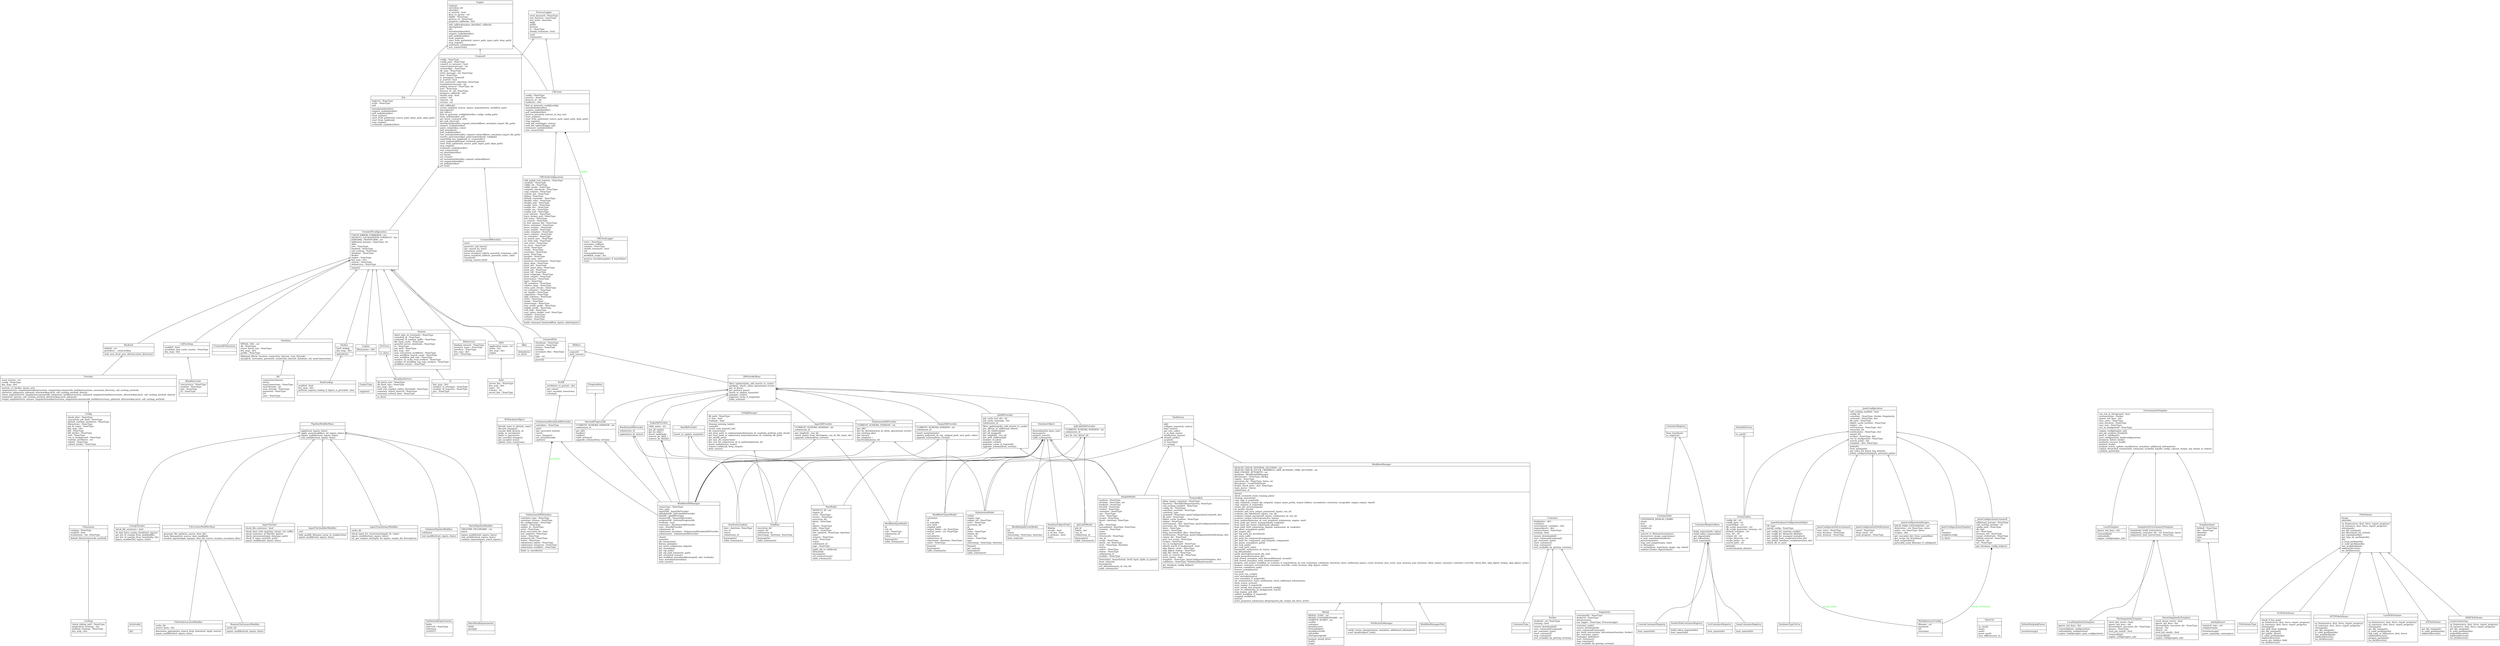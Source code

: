 digraph "classes_janis_assistant" {
charset="utf-8"
rankdir=BT
"0" [label="{AWS|application_name : str\lauths : list\lkey_map : dict\lregion\l|}", shape="record"];
"2" [label="{Akka|\l|default(cls)\lto_dict()\l}", shape="record"];
"3" [label="{Archivable|\l|id()\l}", shape="record"];
"4" [label="{Auth|access_key : NoneType\lkey_map : dict\lname : str\lscheme : str\lsecret_key : NoneType\l|}", shape="record"];
"5" [label="{Backend|default : str\lproviders : _GenericAlias\l|with_new_local_exec_dir(execution_directory)\l}", shape="record"];
"6" [label="{BatchPipelineModifier|GROUPBY_FIELDNAME : str\lbatch\l|inputs_modifier(wf, inputs, hints)\ltool_modifier(tool, inputs, hints)\lvalidate_inputs(inputs, batch_inputs)\l}", shape="record"];
"7" [label="{BatchRunRequirements|fields\lgroupby\l|}", shape="record"];
"8" [label="{BlacklistCache|concurrency : NoneType\lenabled : NoneType\lsize : NoneType\lttl : NoneType\l|}", shape="record"];
"9" [label="{CWLTool|config : NoneType\lprocess : NoneType\lprocess_id : int\ltaskmeta : dict\l|find_or_generate_config(config)\lmetadata(identifier)\loutputs_task(identifier)\lpoll_task(identifier)\lprocess_potential_out(run_id, key, out)\lstart_engine()\lstart_from_paths(wid, source_path, input_path, deps_path)\lstop_engine()\ltask_did_exit(logger, status)\ltask_did_update(logger, job)\lterminate_task(identifier)\ltest_connection()\l}", shape="record"];
"10" [label="{CWLToolConfiguration|add_ga4gh_tool_registry : NoneType\lcachedir : NoneType\lcidfile_dir : NoneType\lcidfile_prefix : NoneType\lcompute_checksum : NoneType\lcopy_outputs : NoneType\lcustom_net : NoneType\ldebug : NoneType\ldefault_container : NoneType\ldisable_color : NoneType\ldisable_pull : NoneType\lenable_color : NoneType\lenable_dev : NoneType\lenable_ext : NoneType\lenable_pull : NoneType\leval_timeout : NoneType\lforce_docker_pull : NoneType\lfull_name : NoneType\ljs_console : NoneType\ljs_hint_options_file : NoneType\lleave_container : NoneType\lleave_outputs : NoneType\lleave_tmpdir : NoneType\lmake_template : NoneType\lmove_outputs : NoneType\lno_container : NoneType\lno_match_user : NoneType\lno_read_only : NoneType\lnon_strict : NoneType\lon_error : NoneType\lorcid : NoneType\loutdir : NoneType\loverrides : NoneType\lpack : NoneType\lparallel : NoneType\lprefix_map : dict\lpreserve_environment : NoneType\lprint_deps : NoneType\lprint_dot : NoneType\lprint_input_deps : NoneType\lprint_pre : NoneType\lprint_rdf : NoneType\lprint_subgraph : NoneType\lprint_targets : NoneType\lprovenance : NoneType\lquiet : NoneType\lrdf_serializer : NoneType\lrelative_deps : NoneType\lrelax_path_checks : NoneType\lrm_container : NoneType\lrm_tmpdir : NoneType\lsingularity : NoneType\lskip_schemas : NoneType\lstrict : NoneType\ltarget : NoneType\ltimestamps : NoneType\ltmp_outdir_prefix : NoneType\ltmpdir_prefix : NoneType\ltool_help : NoneType\luser_space_docker_cmd : NoneType\lvalidate : NoneType\lverbose : NoneType\lversion : NoneType\l|build_command_line(workflow, inputs, inlineInputs)\l}", shape="record"];
"11" [label="{CWLToolLogger|error : NoneType\lmetadata_callback\loutputs : NoneType\lshould_terminate : bool\lsid\lstatusupdateregex\lworkflow_scope : list\l|process_metadataupdate_if_match(line)\lrun()\l}", shape="record"];
"12" [label="{Caching|check_sibling_md5 : NoneType\lduplication_strategy : list\lhashing_strategy : NoneType\lkey_map : dict\l|}", shape="record"];
"15" [label="{CallCaching|enabled : bool\linvalidate_bad_cache_results : NoneType\lkey_map : dict\l|}", shape="record"];
"16" [label="{Config|check_alive : NoneType\lconcurrent_job_limit : NoneType\ldefault_runtime_attributes : NoneType\lfilesystems : NoneType\ljob_id_regex : NoneType\lkey_map : dict\lkill : NoneType\lkill_docker : NoneType\lroot : NoneType\lrun_in_background : NoneType\lruntime_attributes : str\lsubmit : NoneType\lsubmit_docker : NoneType\l|}", shape="record"];
"17" [label="{ConfigManager|db_path : NoneType\lis_new : bool\lreadonly : bool\l|cleanup_missing_tasks()\lcommit()\lcreate_task_base(wf, job)\ldb_connection()\lget_from_path_or_submission(submission_id, readonly, perform_path_check)\lget_from_path_or_submission_lazy(submission_id, readonly, db_path)\lget_ids(db_path)\lget_lazy_db_connection()\lget_row_for_submission_id_or_path(submission_id)\lquery_tasks(status, name)\lremove_task(task, keep_output)\lwith_cursor()\l}", shape="record"];
"18" [label="{Container|bindpoints : dict\lcontainer\lenvironment_variables : dict\lexposedports : dict\linstancename : NoneType\lrunning : bool\l|ensure_downloaded()\lexec_command(command)\lget_container_type()\lstart_container()\lstop_container()\ltest_available_by_getting_version()\l}", shape="record"];
"20" [label="{ContainerInfo|CONTAINER_INVALID_CHARS\lchash\lhost\limage : str\lrepository\ltag\l|convert_to_filename(container)\ldeconstruct_image_name(name)\lis_host_name(potentialhost)\lparse(container)\lrepo_and_image(empty_repo)\lto_filename()\lto_string(host, repository, image, tag, chash)\lvalidate_docker_digest(chash)\l}", shape="record"];
"21" [label="{ContainerRegistry|\l|from_host(host)\lto_registry()\l}", shape="record"];
"22" [label="{ContainerRegistryBase|\l|build_request(info, token)\lbuild_token_request(info)\lget_digest(info)\lget_token(info)\lhost_name(info)\l}", shape="record"];
"23" [label="{ContainerType|\l|}", shape="record"];
"24" [label="{ContigChecker|check_file_existence : bool\l|do_bed_fasta_contig_check(tool, inputs)\lget_list_of_contigs_from_bed(bedfile)\lget_list_of_contigs_from_fastafai(fai_idx)\linputs_modifier(wf, inputs, hints)\l}", shape="record"];
"25" [label="{Cromwell|config : NoneType\lconfig_path : NoneType\lconnect_to_instance : bool\lconnectionerrorcount : int\lcromwelljar : NoneType\ldb_type : NoneType\lerror_message : str, NoneType\lhost : NoneType\lis_managing_cromwell\lis_started : bool\llast_contacted : datetime, NoneType\lmetadataerrorcount : int\lpolling_interval : NoneType, int\lport : NoneType\lprocess_id : int, NoneType\lprogress_callbacks : dict\lshould_stop : bool\lstdout : list\ltimeout : int\lversion : str\l|add_callback()\lcreate_task(wid, source, inputs, dependencies, workflow_type)\ldescription()\ldid_fail(rc)\lfind_or_generate_config(identifier, config, config_path)\lfrom_url(identifier, url)\lget_latest_cromwell_url()\lget_poll_interval()\lmetadata(identifier, expand_subworkflows, metadata_export_file_path)\loutputs_task(identifier)\lparse_output(key, value)\lpoll_metadata()\lpoll_task(identifier)\lraw_metadata(identifier, expand_subworkflows, metadata_export_file_path)\lresolve_jar(cromwelljar, janiscromwellconf, configdir)\lsomething_has_happened_to_cromwell(rc)\lstart_engine(additional_cromwell_options)\lstart_from_paths(wid, source_path, input_path, deps_path)\lstop_engine()\lterminate_task(identifier)\ltest_connection()\lurl_abort(identifier)\lurl_base()\lurl_create()\lurl_metadata(identifier, expand_subworkflows)\lurl_outputs(identifier)\lurl_poll(identifier)\lurl_test()\l}", shape="record"];
"26" [label="{CromwellConfiguration|CATCH_ERROR_COMMAND : str\lDEFAULT_LOCALIZATION_STRATEGY : list\lJOBNAME_TRANSFORM : str\ladditional_params : NoneType, str\lakka\laws : NoneType\lbackend : NoneType\lcall_caching : NoneType\ldatabase : NoneType\ldocker\lengine : NoneType\lkey_map : dict\lsystem : NoneType\lwebservice : NoneType\l|output()\l}", shape="record"];
"27" [label="{CromwellFile|checksum : NoneType\lcontents : NoneType\lformat : NoneType\llocation\lsecondary_files : NoneType\lsize\ltype : str\l|parse(d)\l}", shape="record"];
"28" [label="{CromwellFilesystem|\l|}", shape="record"];
"29" [label="{CromwellMetadata|meta\l|generate_call_times()\lget_caused_by_text()\lparse(json_meta)\lparse_standard_call(cls, parentid, stepname, call)\lparse_standard_calls(cls, parentid, name, calls)\lstandard()\lunwrap_caused_by(d)\l}", shape="record"];
"30" [label="{CustomContainerRegistry|\l|host_name(info)\l}", shape="record"];
"31" [label="{Database|MYSQL_URL : str\ldb : NoneType\linsert_batch_size : NoneType\lkey_map : dict\lprofile : NoneType\l|filebased_db(cls, location, connection_timeout, num_threads)\lmysql(cls, username, password, connection_timeout, database, url, maxConnections)\l}", shape="record"];
"32" [label="{DatabaseObject|\l|deserialize(cls, keys, row)\lkeymap(cls)\lprepare_insert()\ltable_schema(cls)\l}", shape="record"];
"33" [label="{DatabaseObjectField|dbalias\lencode : bool\lis_id_key : bool\lis_primary : bool\lname\l|}", shape="record"];
"34" [label="{DatabaseTypeToUse|\l|}", shape="record"];
"35" [label="{DateUtil|\l|as_utc(d)\lmax()\lnow()\lparse_iso(d)\lsecs_difference(a, b)\l}", shape="record"];
"36" [label="{Db|connectionTimeout\ldriver\lmaxConnections : NoneType\lnumThreads : int\lnum_threads : NoneType\lpassword : NoneType\lurl\luser : NoneType\l|}", shape="record"];
"37" [label="{DbBase|\l|commit()\lwith_cursor()\l}", shape="record"];
"38" [label="{DbProviderBase|\l|filter_updates(jobs, add_inserts_to_cache)\lget(keys, where, allow_operational_errors)\lget_id_keys()\lget_primary_keys()\linsert_or_update_many(els)\lpopulate_cache()\lpopulate_cache_if_required()\ltable_schema()\l}", shape="record"];
"39" [label="{DefaultHelpArgParser|\l|error(message)\l}", shape="record"];
"40" [label="{Docker|hash_lookup\lkey_map : dict\l|default(cls)\l}", shape="record"];
"41" [label="{Docker|dockerid : str, NoneType\lrunning : bool\l|ensure_downloaded()\lexec_command(command)\lget_container_type()\lstart_container()\lstop_container()\ltest_available_by_getting_version()\l}", shape="record"];
"42" [label="{DockerHubContainerRegistry|\l|build_token_request(info)\lhost_name(info)\l}", shape="record"];
"43" [label="{Engine|engtype\lexecution_dir\lidentifier\lis_started : bool\lkeys_to_ignore : set\llogfile : NoneType\lprocess_id : NoneType\lprogress_callbacks : dict\l|add_callback(engine_identifier, callback)\ldescription()\lid()\lmetadata(identifier)\loutputs_task(identifier)\lpoll_task(identifier)\lstart_engine()\lstart_from_paths(wid, source_path, input_path, deps_path)\lstop_engine()\lterminate_task(identifier)\ltest_connection()\l}", shape="record"];
"44" [label="{Engine|filesystems : dict\l|}", shape="record"];
"45" [label="{EngineType|\l|engines()\l}", shape="record"];
"46" [label="{EnvVariables|config_dir : str\lconfig_path : str\lcromwelljar : str\ldb_script_generator : str\ldb_script_generator_cleanup : str\ldefault_template : str\lexec_dir : str\loutput_dir : str\lrecipe_directory : str\lrecipe_paths : str\lsearch_path : str\l|default()\lresolve(include_default)\l}", shape="record"];
"47" [label="{EnvironmentTemplate|can_run_in_foreground : bool\lcontainertype : Docker\lignore_init_keys : list\lmax_cores : NoneType\lmax_duration : NoneType\lmax_ram : NoneType\lrun_in_background : NoneType\l|engine_config(engine, job)\lget_job_analysis_from(job)\lpath_is_valid(path)\lpost_configuration_hook(configuration)\lpostjanis_failure_hook()\lpostjanis_success_hook()\lprejanis_hook()\lprepare_status_update_email(status, metadata, additional_information)\lsubmit_detatched_resume(wid, command, scriptdir, logsdir, config, capture_output, log_output_to_stdout)\lvalidate_paths(obj)\l}", shape="record"];
"48" [label="{FileFinderLocatorModifier|cache_dir\lsource_hints : list\l|determine_appropriate_source_from_hints(tool, inpid, source)\linputs_modifier(tool, inputs, hints)\l}", shape="record"];
"49" [label="{FileLocatorModifierBase|\l|generate_file_path(cls, source, dest_dir)\lhash_filename(cls, source, date_modified)\llocalise_inputs(inpid, inptype, dest_dir, source, localise_secondary_files)\l}", shape="record"];
"50" [label="{FileScheme|fstype\lidentifier\l|cp_from(source, dest, force, report_progress)\lcp_to(source, dest, force, report_progress)\lexists(path)\lget_file_size(path)\lget_filescheme_for_url(url)\lget_type(identifier)\lget_type_by_prefix(prefix)\lid()\lis_local_path(prefix)\lis_valid_prefix(prefix)\llast_modified(path)\lmkdirs(directory)\lrm_dir(directory)\l}", shape="record"];
"51" [label="{FileSchemeType|\l|}", shape="record"];
"52" [label="{Filesystem|caching : NoneType\lenabled : bool\llocalization : list, NoneType\l|default_filesystem(cache_method)\l}", shape="record"];
"53" [label="{GCSFileScheme|\l|check_if_has_gcp()\lcp_from(source, dest, force, report_progress)\lcp_to(source, dest, force, report_progress)\lexists(path)\lget_blob_from_link(link)\lget_file_size(path)\lget_public_client()\lis_valid_prefix(prefix)\lmkdirs(directory)\lparse_gcs_link(gcs_link)\lrm_dir(directory)\l}", shape="record"];
"54" [label="{GcrContainerRegistry|\l|host_name(info)\l}", shape="record"];
"58" [label="{HTTPFileScheme|\l|cp_from(source, dest, force, report_progress)\lcp_to(source, dest, force, report_progress)\lexists(path)\lget_file_size(path)\lis_valid_prefix(prefix)\llast_modified(path)\lmkdirs(directory)\lrm_dir(directory)\l}", shape="record"];
"59" [label="{HashLookup|enabled : bool\lkey_map : dict\lperform_registry_lookup_if_digest_is_provided : bool\l|}", shape="record"];
"60" [label="{HashableEnum|\l|to_yaml()\l}", shape="record"];
"61" [label="{InitArgParser|required_args : set\ltemplatename\l|error(message)\lparse_args(args, namespace)\l}", shape="record"];
"62" [label="{InputChecker|check_file_existence : bool\l|check_base_with_type(inp, intype, val, suffix)\lcheck_existence_of_files(wf, inputs)\lcheck_extensions(inpid, datatype, path)\lcheck_if_input_exists(fs, path)\linputs_modifier(wf, inputs, hints)\l}", shape="record"];
"63" [label="{InputDbProvider|CURRENT_SCHEMA_VERSION : int\lsubmission_id\l|get_single(id_, run_id)\linsert_inputs_from_dict(inputs, run_id, file_input_ids)\lupgrade_schema(from_version)\l}", shape="record"];
"64" [label="{InputFileQualifierModifier|cwd\l|fully_qualify_filename_array_or_single(value)\linputs_modifier(wf, inputs, hints)\l}", shape="record"];
"65" [label="{InputTransformerModifier|cache_dir\l|check_input_for_correctness(inpid, dt, value)\linputs_modifier(tool, inputs, hints)\ltry_get_outputs_for(inpid, wf, inputs, output_dir, description)\l}", shape="record"];
"66" [label="{InternalProgressDb|CURRENT_SCHEMA_VERSION : int\lsubmission_id\l|get_all()\lhas(key)\lset(key)\ltable_schema()\lupgrade_schema(from_version)\l}", shape="record"];
"67" [label="{Io|key_map : dict\lnumber_of_attempts : NoneType\lnumber_of_requests : NoneType\lper : NoneType\l|}", shape="record"];
"68" [label="{JanisConfiguration|call_caching_enabled : bool\lconfig_dir\lcontainer : NoneType, Docker, Singularity\lcromwell : NoneType, dict\ldb_path : NoneType\ldigest_cache_location : NoneType\lengine : str\lenvironment : NoneType, dict\lexecution_dir\lnotifications : NoneType, dict\loutput_dir\lrecipes : NoneType, dict\lrun_in_background : NoneType\lsearch_paths : list\ltemplate : dict, NoneType\l|default()\lfrom_path(path)\lget_value_for_key(d, key, default)\linitial_configuration(path, potential_paths)\l}", shape="record"];
"69" [label="{JanisConfigurationCromwell|additional_params : NoneType\lcall_caching_method : str\lconfig_path : NoneType\ldb_type\ljar : NoneType\lmemory_mb : NoneType\lmysql_credentials : NoneType\lpolling_interval : NoneType\ltimeout : int\lurl : NoneType\l|get_database_config_helper()\l}", shape="record"];
"70" [label="{JanisConfigurationEnvironment|max_cores : NoneType\lmax_duration : NoneType\lmax_memory : NoneType\l|}", shape="record"];
"71" [label="{JanisConfigurationNotifications|email : NoneType\lfrom_email : str\lmail_program : NoneType\l|}", shape="record"];
"72" [label="{JanisConfigurationRecipes|VALID_YAML_EXTENSIONS : set\ldirectories : str, NoneType, bytes\lpaths : str, NoneType, bytes\lrecipes : dict\l|get_cascaded_dict_from_yamls(files)\lget_recipe_for_keys(keys)\lload_recipes(force)\lparseable_yaml_filename_if_valid(path)\l}", shape="record"];
"73" [label="{JanisConfigurationTemplate|id\ltemplate\ltemplateconfig\l|to_dict()\l}", shape="record"];
"74" [label="{JanisDatabaseConfigurationHelper|db_type\lmysql_config : NoneType\l|get_config_for_existing_config()\lget_config_for_filebased_db(path)\lget_config_for_managed_mysql(url)\lget_config_from_script(execution_dir)\lrun_delete_database_script(execution_dir)\lwhich_db_to_use()\l}", shape="record"];
"75" [label="{JobDbProvider|job_cache_last_idx : int\ljob_cache_warnings : list\lsubmission_id\l|filter_updates(jobs, add_inserts_to_cache)\lget_all(run_id, additional_where)\lget_all_children(jids)\lget_all_mapped()\lget_single(id_, run_id)\lget_with_children(jid)\lnumber_of_jobs()\lpopulate_cache()\lpopulate_cache_if_required()\lupgrade_schema(from_version)\l}", shape="record"];
"76" [label="{JobLabelDbProvider|CURRENT_SCHEMA_VERSION : int\lsubmission_id\l|get_by_run_id(run_id)\l}", shape="record"];
"77" [label="{JobLabelModel|job_id\llabels : list\lrun_id\lsubmission_id\l|keymap(cls)\ltable_schema(cls)\l}", shape="record"];
"78" [label="{KVDatabaseObject|\l|decode_rows_to_dict(cls, rows)\ldiscard_changes()\lencode_field_dict(cls, d)\lfields_to_encode(cls)\lfields_to_ignore(cls)\lget_encoded_changes()\lget_encoded_rows()\lupdate_from_rows(rows)\l}", shape="record"];
"79" [label="{KvDB|attributes_to_persist : dict\l|get_rows()\lsave_encoded_rows(rows)\lschema()\l}", shape="record"];
"80" [label="{LocalFileScheme|\l|cp_from(source, dest, force, report_progress)\lcp_to(source, dest, force, report_progress)\lexists(path)\lget_file_size(path)\lis_valid_prefix(prefix)\llink_copy_or_fail(source, dest, force)\lmkdirs(directory)\lprepare_path(path)\lrm_dir(directory)\l}", shape="record"];
"81" [label="{LocalSingularityTemplate|ignore_init_keys : list\l|cromwell(janis_configuration)\lcwltool(janis_configuration)\lengine_config(engine, janis_configuration)\l}", shape="record"];
"82" [label="{LocalTemplate|ignore_init_keys : list\l|cromwell(job)\lcwltool(job)\lengine_config(engine, job)\l}", shape="record"];
"83" [label="{MetadataService|db_batch_size : NoneType\ldb_flush_rate : NoneType\lkey_map : dict\lread_row_number_safety_threshold : NoneType\lsummary_refesh_interval : NoneType\lsummary_refresh_limit : NoneType\l|to_dict()\l}", shape="record"];
"84" [label="{MySql|MYSQL_CONF : str\lMYSQL_CONTAINERNAME : str\lSTARTUP_SCRIPT : str\lconfdir\lcontainer\ldatadirectory\lforwardedport\lmysqldoverride\lsqlconfdir\lstartupscriptsdir\l|prepare_mysql_dirs()\lstart()\lstop()\l}", shape="record"];
"85" [label="{MySqlInstanceConfig|dbname : str\lpassword\lurl\lusername\l|}", shape="record"];
"87" [label="{NotificationManager|\l|notify_status_change(status, metadata, additional_information)\lsend_email(subject, body)\l}", shape="record"];
"89" [label="{OutputDbProvider|CURRENT_SCHEMA_VERSION : int\lsubmission_id\l|insert_many(outputs)\lupdate_paths(run_id, tag, original_path, new_path, value)\lupgrade_schema(from_version)\l}", shape="record"];
"90" [label="{PbsSingularityTemplate|catch_pbs_errors : bool\lignore_init_keys : list\lintermediate_execution_dir : NoneType\lqueues : NoneType\lsend_job_emails : bool\l|cromwell(job)\lengine_config(engine, job)\l}", shape="record"];
"91" [label="{PipelineModifierBase|\l|apply(tool, inputs, hints)\lapply_many(modifiers, wf, inputs, hints)\linputs_modifier(tool, inputs, hints)\ltool_modifier(tool, inputs, hints)\l}", shape="record"];
"92" [label="{PreparedJob|allow_empty_container : NoneType\lbatchrun : BatchRunRequirements, NoneType\lcall_caching_enabled : NoneType\lconfig_dir : NoneType\lcontainer_override : NoneType\lcontainer_type\lcromwell : NoneType, JanisConfigurationCromwell, dict\ldb_path : NoneType\ldigest_cache_location : NoneType\lengine : NoneType\lenvironment : dict, NoneType, JanisConfigurationEnvironment\lexecution_dir : NoneType\lhints : NoneType\linputs : NoneType\lkeep_intermediate_files : NoneType\lnotifications : NoneType, JanisConfigurationNotifications, dict\loutput_dir : NoneType\lpost_run_script : NoneType\lrecipes : NoneType\lrun_in_background : NoneType\lshould_watch_if_background : bool\lskip_digest_cache : NoneType\lskip_digest_lookup : NoneType\lskip_file_check : NoneType\lstore_in_central_db : NoneType\lstrict_inputs : bool\ltemplate : NoneType, JanisConfigurationTemplate, dict\lvalidation : NoneType, ValidationRequirements\l|get_database_config_helper()\linstance()\l}", shape="record"];
"93" [label="{ProcessLogger|error_keyword : NoneType\lexit_function : NoneType\llast_write : datetime\llogfp\lprefix\lprocess\lrc : NoneType\lshould_terminate : bool\l|run()\lterminate()\l}", shape="record"];
"94" [label="{ProgressKeys|\l|}", shape="record"];
"95" [label="{Provider|actor_factory : str\lconfig : NoneType\lkey_map : dict\l|aws(cls, s3_bucket, queue_arn)\lsingularity(cls, singularityloadinstructions, singularitycontainerdir, buildinstructions, execution_directory, call_caching_method)\lslurm(cls, jobqueues, jobemail, afternotokaycatch, call_caching_method, sbatch)\lslurm_singularity(cls, singularitycontainerdir, jobqueues, buildinstructions, jobemail, singularityloadinstructions, afternotokaycatch, call_caching_method, sbatch)\ltorque(cls, queues, call_caching_method, afternotokaycatch, jobemail)\ltorque_singularity(cls, queues, singularityloadinstructions, singularitycontainerdir, buildinstructions, jobemail, afternotokaycatch, call_caching_method)\l}", shape="record"];
"96" [label="{QuayContainerRegistry|\l|host_name(info)\l}", shape="record"];
"97" [label="{RemoteFileLocatorModifier|cache_dir\l|inputs_modifier(tool, inputs, hints)\l}", shape="record"];
"98" [label="{RunDbProvider|\l|insert_or_update_many(els)\l}", shape="record"];
"99" [label="{RunJobModel|analysis : NoneType\lattempt : NoneType, int\lbackend : NoneType\lbatchid : NoneType\lcached : NoneType\lcontainer : NoneType\lcpu : NoneType\lerror : NoneType\levents : NoneType\lfinish : datetime, NoneType\lid_\ljobs : NoneType\llastupdated : datetime, NoneType\lmemory : NoneType\lname\lparent\lreturncode : NoneType\lrun_id\lscript : NoneType\lshard : int, NoneType\lstart : NoneType, datetime\lstatus\lstderr : NoneType\lstdout : NoneType\lsubmission_id\lworkdir : NoneType\l|format(pre, monochrome, brief, layer, njobs_in_parent)\lfrom_row(row)\lkeymap(cls)\lset_ids(submission_id, run_id)\ltable_schema(cls)\l}", shape="record"];
"100" [label="{RunModel|DEFAULT_ID : str\lengine_id\lerror : NoneType\levents : NoneType\lexecution_dir\lfinish : NoneType\lid_\linputs : NoneType\ljobs : NoneType\llabels : NoneType\llast_updated : NoneType, datetime\lname\loutputs : NoneType\lstart : NoneType\lstatus\lsubmission_id\ltags : NoneType\l|apply_ids_to_children()\lformat(tb)\lkeymap(cls)\lset_events(events)\ltable_schema(cls)\l}", shape="record"];
"101" [label="{RunStatusDbProvider|submission_id\l|update(run_id, status)\l}", shape="record"];
"102" [label="{RunStatusUpdate|date : datetime, NoneType\lrun_id\lstatus\lsubmission_id\l|keymap(cls)\ltable_schema(cls)\l}", shape="record"];
"103" [label="{S3FileScheme|\l|get_file_size(path)\lis_valid_prefix(prefix)\lmkdirs(directory)\l}", shape="record"];
"104" [label="{SSHFileScheme|connectionstring\l|cp_from(source, dest, force, report_progress)\lcp_to(source, dest, force, report_progress)\lget_file_size(path)\lis_valid_prefix(prefix)\lmakedir(location)\lmkdirs(directory)\lrm_dir(directory)\l}", shape="record"];
# "105" [label="{Serializable|key_map : dict\lparse_types : dict\l|from_dict(cls, d)\loutput()\lserialize(key, value)\lserialize_dict(d, km)\lto_dict()\l}", shape="record"];
"106" [label="{Services|\l|to_dict()\l}", shape="record"];
"110" [label="{Singularity|containerdir : NoneType\ldockerid : NoneType\linstancename\lrun_logger : NoneType, ProcessLogger\l|container_path()\lensure_downloaded()\lexec_command(command)\lget_build_instructions_for(containerlocation, docker)\lget_container_type()\lrunlogger_didexit(rc)\lstart_container()\lstop_container()\ltest_available_by_getting_version()\l}", shape="record"];
"111" [label="{SingularityEnvironmentTemplate|singularity_build_instructions\lsingularity_container_dir : str, NoneType, bytes\lsingularity_load_instructions : NoneType\l|}", shape="record"];
"112" [label="{SlurmSingularityTemplate|catch_slurm_errors : bool\lignore_init_keys : list\lintermediate_execution_dir : NoneType\lqueues : list\lsbatch : str\lsend_job_emails : bool\l|cromwell(job)\lengine_config(engine, job)\l}", shape="record"];
"113" [label="{SubmissionDbMetadata|container_type : NoneType\lcontainer_version : NoneType\ldb_configuration : NoneType\lengine : NoneType\lengine_id : NoneType\lerror : NoneType\lkeep_execution_dir : bool\llast_updated : NoneType\lname : NoneType\lprepared_job : NoneType\lstatus : NoneType\lsubmission_inputs : NoneType\lsubmission_resources : NoneType\lsubmission_workflow : NoneType\l|fields_to_encode(cls)\l}", shape="record"];
"114" [label="{SubmissionDbProvider|CURRENT_SCHEMA_VERSION : int\l|get_all()\lget_by_id(submission_id, allow_operational_errors)\lget_existing_ids()\lget_latest()\lget_single(id_)\linsert(submission_id)\l}", shape="record"];
"115" [label="{SubmissionMetadataDbProvider|metadata : NoneType\l|get()\lget_uncached_status()\lsave()\lsave_changes()\lset_metadata(obj)\lupdate()\l}", shape="record"];
"116" [label="{SubmissionModel|author\lengine_type\lengine_url : NoneType\lerror : NoneType\lexecution_dir\lid_\llabels\lname : NoneType\loutput_dir\lruns : list\lstatus : NoneType\ltags\ltimestamp : NoneType, datetime\l|format()\lget_names()\lkeymap(cls)\ltable_schema(cls)\l}", shape="record"];
"117" [label="{System|abort_jobs_on_terminate : NoneType\lcromwell_id : NoneType\lcromwell_id_random_suffix : NoneType\lfile_hash_cache : NoneType\lgraceful_server_shutdown : NoneType\lio : NoneType\ljob_shell : NoneType\lkey_map : dict\lmax_concurrent_workflows : NoneType\lmax_workflow_launch_count : NoneType\lnew_workflow_poll_rate : NoneType\lnumber_of_cache_read_workers : NoneType\lnumber_of_workflow_log_copy_workers : NoneType\lworkflow_restart : NoneType\l|}", shape="record"];
"118" [label="{TaskRow|execution_dir\loutput_dir\lsubmission_id\ltimestamp : datetime, NoneType\l|keymap(cls)\ltable_schema(cls)\l}", shape="record"];
"119" [label="{TaskStatus|\l|all()\lcollapse_states(cls, states)\lfinal_states()\lget_exit_code()\lis_in_final_state()\lnotification_states()\lshould_notify()\lsymbol()\lto_hexcolor()\lto_string()\l}", shape="record"];
"120" [label="{TasksDbProvider|table_name : str\l|get_all_tasks()\lget_by_id(id_)\linsert_task(task)\lremove_by_id(id_)\lremove_by_ids(ids)\l}", shape="record"];
"121" [label="{TemplateInput|default : NoneType\ldoc : NoneType\lidentifier\loptional\ltype\l|id()\l}", shape="record"];
"139" [label="{Toil|loglevel : NoneType\lscale : NoneType\lwid\l|metadata(identifier)\loutputs_task(identifier)\lpoll_task(identifier)\lstart_engine()\lstart_from_paths(wid, source_path, input_path, deps_path)\lstart_from_task(task)\lstop_engine()\lterminate_task(identifier)\l}", shape="record"];
"144" [label="{ValidationRequirements|fields\lintervals : NoneType\lreference\ltruthVCF\l|}", shape="record"];
"145" [label="{ValidatorPipelineModifier|validation\l|tool_modifier(tool, inputs, hints)\l}", shape="record"];
"146" [label="{Webservice|binding_timeout : NoneType\linstance_name : NoneType\linterface : NoneType\lkey_map : dict\lport : NoneType\l|}", shape="record"];
"148" [label="{WorkflowDbManager|connection : NoneType\lexec_path\linputsDB : InputDbProvider\ljoblabelsDB : JobLabelDbProvider\ljobsDB : JobDbProvider\loutputsDB : OutputDbProvider\lprogressDB : InternalProgressDb\lreadonly : bool\lrunevents : RunStatusDbProvider\lruns : RunDbProvider\lsubmission_id\lsubmission_metadata : SubmissionMetadataDbProvider\lsubmissions : SubmissionDbProvider\l|close()\lcommit()\ldb_connection()\lflatten_jobs(jobs)\lget_latest_submission_id(path)\lget_metadata()\lget_sql_path()\lget_sql_path_base(exec_path)\lget_uncached_status()\lget_workflow_metadatadb(execpath, wid, readonly)\lsave_metadata(metadata)\lwith_cursor()\l}", shape="record"];
"149" [label="{WorkflowInputModel|id_\lrun_id\lsize : NoneType\lsubmission_id\lvalue\l|keymap(cls)\ltable_schema(cls)\l}", shape="record"];
"150" [label="{WorkflowJobEventModel|jid\lstatus\ltimestamp : NoneType, datetime\l|from_row(row)\l}", shape="record"];
"151" [label="{WorkflowManager|HEALTH_CHECK_INTERVAL_SECONDS : int\lHEALTH_CHECK_STUCK_CROMWELL_MIN_RUNNING_TIME_SECONDS : int\lMAX_ENGINE_ATTEMPTS : int\ldatabase : WorkflowDbManager\ldbcontainer : NoneType, MySql\lengine : NoneType\lexecution_dir : NoneType, bytes, str\lfilescheme : LocalFileScheme\lhealth_check_meta : dict, NoneType\lmain_queue : Queue\lsubmission_id\l|abort()\lcheck_cromwell_stuck_running_jobs()\lcleanup_execution()\lcopy_logs_if_required()\lcopy_output(fs, output_dir, outputid, output_name_prefix, output_folders, secondaries, extension, iscopyable, engine_output, shard)\lcopy_outputs_if_required()\lcreate_dir_structure(path)\ldo_health_check()\levaluate_and_save_output_params(wf, inputs, run_id)\levaluate_job_labels(tool, inputs, run_id)\levaluate_output_params(wf, inputs, submission_id, run_id)\levaluate_output_selector(selector, inputs)\lfrom_janis(submission_id, tool, prepared_submission, engine, wait)\lfrom_path_get_latest_manager(path, readonly)\lfrom_path_get_latest_submission_id(path)\lfrom_path_with_submission_id(path, submission_id, readonly)\lget_abort_semaphore_path()\lget_engine_id()\lget_log_path_for_level(level)\lget_meta_call()\lget_path_for_component(component)\lget_path_for_component_and_dir(path, component)\lget_pause_semaphore_path()\lget_task_path()\lget_task_path_safe()\lhas(outdir, submission_id, status, name)\llog_dbtaskinfo()\lmark_aborted(execution_dir, wid)\lmark_paused(execution_dir)\lpoll_stored_metadata_with_blessed(blessed, seconds)\lpoll_stored_metadata_with_clear(seconds)\lprepare_and_output_workflow_to_evaluate_if_required(run_id, tool, translator, validation, batchrun, hints, additional_inputs, cache_location, max_cores, max_memory, max_duration, allow_empty_container, container_override, check_files, skip_digest_lookup, skip_digest_cache)\lprepare_container_override(tool, container_override, cache_location, skip_digest_cache)\lprocess_completed_task()\lremove_semaphores()\lresume()\lrun_post_run_script()\lsave_metadata(meta)\lsave_metadata_if_required()\lset_status(status, force_notification, error, additional_information)\lshow_status_screen()\lstart_engine_if_required()\lstart_mysql_and_prepare_cromwell_config()\lstart_or_submit(run_in_background, watch)\lstop_engine_and_db()\lsubmit_workflow_if_required()\lsuspend_workflow()\lwatch()\lwrite_prepared_submission_file(prepared_job, output_dir, force_write)\l}", shape="record"];
"152" [label="{WorkflowManagerPath|\l|}", shape="record"];
"153" [label="{WorkflowOutputModel|extension\lid_\lis_copyable\lnew_path\loriginal_path\loutput_folder : str, NoneType\loutput_name : str, NoneType\lrun_id\lsecondaries\lsubmission_id\ltimestamp : datetime, NoneType\lvalue : NoneType\l|format()\lkeymap(cls)\ltable_schema(cls)\l}", shape="record"];

"30" -> "22" [arrowhead="empty", arrowtail="none"];
"22" -> "21" [arrowhead="empty", arrowtail="none"];
"20" -> "21" [arrowhead="empty", arrowtail="none"];
"38" -> "37" [arrowhead="empty", arrowtail="none"];
"42" -> "22" [arrowhead="empty", arrowtail="none"];
"46" -> "60" [arrowhead="empty", arrowtail="none"];
"49" -> "91" [arrowhead="empty", arrowtail="none"];
"54" -> "22" [arrowhead="empty", arrowtail="none"];
"96" -> "22" [arrowhead="empty", arrowtail="none"];
"104" -> "50" [arrowhead="empty", arrowtail="none"];
"11" -> "9" [arrowhead="diamond", arrowtail="none", fontcolor="green", label="_logger", style="solid"];
"85" -> "69" [arrowhead="diamond", arrowtail="none", fontcolor="green", label="mysql_credentials", style="solid"];
"85" -> "74" [arrowhead="diamond", arrowtail="none", fontcolor="green", label="mysql_config", style="solid"];
"113" -> "115" [arrowhead="diamond", arrowtail="none", fontcolor="green", label="metadata", style="solid"];

# Fileschemes
"53" -> "50" [arrowhead="empty", arrowtail="none"];
"58" -> "50" [arrowhead="empty", arrowtail="none"];
"80" -> "50" [arrowhead="empty", arrowtail="none"];
"103" -> "50" [arrowhead="empty", arrowtail="none"];
"51" -> "50" [arrowhead="empty", arrowtail="none"];


"45" -> "44" [arrowhead="empty", arrowtail="none"];
# Process Logger
"9" -> "93" [arrowhead="empty", arrowtail="none"];
"25" -> "93" [arrowhead="empty", arrowtail="none"];
# CWLTOol
"9" -> "43"  [arrowhead="empty", arrowtail="none"];
"10" -> "9" [arrowhead="empty", arrowtail="none"];
# Toil
"139" -> "43" [arrowhead="empty", arrowtail="none"];
# Cromwell
"25" -> "43" [arrowhead="empty", arrowtail="none"];
"26" -> "25" [arrowhead="empty", arrowtail="none"];
"29" -> "25" [arrowhead="empty", arrowtail="none"];
"27" -> "29" [arrowhead="empty", arrowtail="none"];
# Containers
"41" -> "18" [arrowhead="empty", arrowtail="none"];
"23" -> "18" [arrowhead="empty", arrowtail="none"];
"110" -> "18" [arrowhead="empty", arrowtail="none"];
# JanisConfiguration
"46" -> "68" [arrowhead="empty", arrowtail="none"];
"69" -> "68" [arrowhead="empty", arrowtail="none"];
"70" -> "68" [arrowhead="empty", arrowtail="none"];
"71" -> "68" [arrowhead="empty", arrowtail="none"];
"72" -> "68" [arrowhead="empty", arrowtail="none"];
"73" -> "68" [arrowhead="empty", arrowtail="none"];
"74" -> "68" [arrowhead="empty", arrowtail="none"];
"34" -> "74" [arrowhead="empty", arrowtail="none"];

# EnvironmentTemplate
"82" -> "47" [arrowhead="empty", arrowtail="none"];
"111" -> "47" [arrowhead="empty", arrowtail="none"];
"81" -> "111" [arrowhead="empty", arrowtail="none"];
"112" -> "111" [arrowhead="empty", arrowtail="none"];
"90" -> "111" [arrowhead="empty", arrowtail="none"];

# template parsing
"121" -> "47" [arrowhead="empty", arrowtail="none"];
"61" -> "121" [arrowhead="empty", arrowtail="none"];

# Pipeline Modifiers
"6" -> "91" [arrowhead="empty", arrowtail="none"];
"24" -> "91" [arrowhead="empty", arrowtail="none"];
"62" -> "91" [arrowhead="empty", arrowtail="none"];
"64" -> "91" [arrowhead="empty", arrowtail="none"];
"145" -> "91" [arrowhead="empty", arrowtail="none"];
"65" -> "91" [arrowhead="empty", arrowtail="none"];
"48" -> "49" [arrowhead="empty", arrowtail="none"];
"97" -> "49" [arrowhead="empty", arrowtail="none"];
"144" -> "145" [arrowhead="empty", arrowtail="none"];

# CromwellConfiguration
"0" -> "26" [arrowhead="empty", arrowtail="none"];
"2" -> "26" [arrowhead="empty", arrowtail="none"];
"5" -> "26" [arrowhead="empty", arrowtail="none"];
"31" -> "26" [arrowhead="empty", arrowtail="none"];
"44" -> "26" [arrowhead="empty", arrowtail="none"];
"40" -> "26" [arrowhead="empty", arrowtail="none"];
"15" -> "26" [arrowhead="empty", arrowtail="none"];
"106" -> "26" [arrowhead="empty", arrowtail="none"];
"117" -> "26" [arrowhead="empty", arrowtail="none"];
"146" -> "26" [arrowhead="empty", arrowtail="none"];
"28" -> "26" [arrowhead="empty", arrowtail="none"];
"4"  -> "0" [arrowhead="empty", arrowtail="none"];
"95" -> "5" [arrowhead="empty", arrowtail="none"];
"16" -> "95" [arrowhead="empty", arrowtail="none"];
"52" -> "16" [arrowhead="empty", arrowtail="none"];
"12" -> "52" [arrowhead="empty", arrowtail="none"];
"36" -> "31" [arrowhead="empty", arrowtail="none"];
"59" -> "40" [arrowhead="empty", arrowtail="none"];
"8" -> "15" [arrowhead="empty", arrowtail="none"];
"83" -> "106" [arrowhead="empty", arrowtail="none"];
"67" -> "117" [arrowhead="empty", arrowtail="none"];

# Workflow manager
"84" -> "151" [arrowhead="empty", arrowtail="none"];
"87" -> "151" [arrowhead="empty", arrowtail="none"];
"152" -> "151" [arrowhead="empty", arrowtail="none"];
# Database models
"33" -> "32" [arrowhead="empty", arrowtail="none"];
"77"  -> "32" [arrowhead="empty", arrowtail="none"];
"99"  -> "32" [arrowhead="empty", arrowtail="none"];
"100" -> "32" [arrowhead="empty", arrowtail="none"];
"116" -> "32" [arrowhead="empty", arrowtail="none"];
"149" -> "32" [arrowhead="empty", arrowtail="none"];
"150" -> "32" [arrowhead="empty", arrowtail="none"];
"153" -> "32" [arrowhead="empty", arrowtail="none"];
"118" -> "32" [arrowhead="empty", arrowtail="none"];
"102" -> "32" [arrowhead="empty", arrowtail="none"];
"149" -> "63" [arrowhead="empty", arrowtail="none"];
"150" -> "76" [arrowhead="empty", arrowtail="none"];
"77" -> "76" [arrowhead="empty", arrowtail="none"];
"153" -> "89" [arrowhead="empty", arrowtail="none"];
"99" -> "75" [arrowhead="empty", arrowtail="none"];
"100" -> "98" [arrowhead="empty", arrowtail="none"];
"102" -> "101" [arrowhead="empty", arrowtail="none"];
"118" -> "120" [arrowhead="empty", arrowtail="none"];
"116" -> "114" [arrowhead="empty", arrowtail="none"];

# Database providers
"79" -> "37" [arrowhead="empty", arrowtail="none"];

"63" -> "38" [arrowhead="empty", arrowtail="none"];
"75" -> "38" [arrowhead="empty", arrowtail="none"];
"76" -> "38" [arrowhead="empty", arrowtail="none"];
"89" -> "38" [arrowhead="empty", arrowtail="none"];
"98" -> "38" [arrowhead="empty", arrowtail="none"];
"101" -> "38" [arrowhead="empty", arrowtail="none"];
"114" -> "38" [arrowhead="empty", arrowtail="none"];
"66" -> "38" [arrowhead="empty", arrowtail="none"];
"115" -> "79" [arrowhead="empty", arrowtail="none"];
"120" -> "38" [arrowhead="empty", arrowtail="none"];
"148" -> "63" [arrowhead="empty", arrowtail="none"];
"148" -> "75" [arrowhead="empty", arrowtail="none"];
"148" -> "76" [arrowhead="empty", arrowtail="none"];
"148" -> "89" [arrowhead="empty", arrowtail="none"];
"148" -> "98" [arrowhead="empty", arrowtail="none"];
"148" -> "101" [arrowhead="empty", arrowtail="none"];
"148" -> "114" [arrowhead="empty", arrowtail="none"];
"148" -> "115" [arrowhead="empty", arrowtail="none"];
"148" -> "120" [arrowhead="empty", arrowtail="none"];
"148" -> "66" [arrowhead="empty", arrowtail="none"];
"118" -> "17" [arrowhead="empty", arrowtail="none"];
"113" -> "78" [arrowhead="empty", arrowtail="none"];

# Task Status
"151" -> "119" [arrowhead="empty", arrowtail="none"];
"99" -> "119" [arrowhead="empty", arrowtail="none"];
"116" -> "119" [arrowhead="empty", arrowtail="none"];
"92" -> "119" [arrowhead="empty", arrowtail="none"];

"66" -> "94" [arrowhead="empty", arrowtail="none"];

# Batch run requirements
"7" -> "6" [arrowhead="empty", arrowtail="none"];


}
